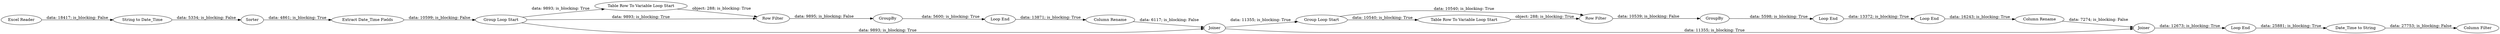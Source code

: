 digraph {
	"7186040821006493935_32" [label="Date_Time to String"]
	"7186040821006493935_23" [label="Column Rename"]
	"7186040821006493935_27" [label="Row Filter"]
	"7186040821006493935_30" [label=GroupBy]
	"7186040821006493935_4" [label="Group Loop Start"]
	"7186040821006493935_33" [label="Column Filter"]
	"7186040821006493935_2" [label="String to Date_Time"]
	"7186040821006493935_22" [label="Loop End"]
	"7186040821006493935_7" [label=Sorter]
	"7186040821006493935_28" [label="Table Row To Variable Loop Start"]
	"7186040821006493935_9" [label="Row Filter"]
	"7186040821006493935_3" [label="Extract Date_Time Fields"]
	"7186040821006493935_5" [label="Loop End"]
	"7186040821006493935_29" [label="Loop End"]
	"7186040821006493935_12" [label=Joiner]
	"7186040821006493935_10" [label="Table Row To Variable Loop Start"]
	"7186040821006493935_31" [label="Loop End"]
	"7186040821006493935_11" [label=GroupBy]
	"7186040821006493935_24" [label="Group Loop Start"]
	"7186040821006493935_26" [label=Joiner]
	"7186040821006493935_1" [label="Excel Reader"]
	"7186040821006493935_25" [label="Column Rename"]
	"7186040821006493935_26" -> "7186040821006493935_22" [label="data: 12673; is_blocking: True"]
	"7186040821006493935_12" -> "7186040821006493935_24" [label="data: 11355; is_blocking: True"]
	"7186040821006493935_11" -> "7186040821006493935_5" [label="data: 5600; is_blocking: True"]
	"7186040821006493935_28" -> "7186040821006493935_27" [label="object: 288; is_blocking: True"]
	"7186040821006493935_10" -> "7186040821006493935_9" [label="object: 288; is_blocking: True"]
	"7186040821006493935_29" -> "7186040821006493935_31" [label="data: 13372; is_blocking: True"]
	"7186040821006493935_25" -> "7186040821006493935_26" [label="data: 7274; is_blocking: False"]
	"7186040821006493935_31" -> "7186040821006493935_25" [label="data: 16243; is_blocking: True"]
	"7186040821006493935_12" -> "7186040821006493935_26" [label="data: 11355; is_blocking: True"]
	"7186040821006493935_23" -> "7186040821006493935_12" [label="data: 6117; is_blocking: False"]
	"7186040821006493935_24" -> "7186040821006493935_28" [label="data: 10540; is_blocking: True"]
	"7186040821006493935_32" -> "7186040821006493935_33" [label="data: 27753; is_blocking: False"]
	"7186040821006493935_9" -> "7186040821006493935_11" [label="data: 9895; is_blocking: False"]
	"7186040821006493935_4" -> "7186040821006493935_9" [label="data: 9893; is_blocking: True"]
	"7186040821006493935_4" -> "7186040821006493935_12" [label="data: 9893; is_blocking: True"]
	"7186040821006493935_5" -> "7186040821006493935_23" [label="data: 13871; is_blocking: True"]
	"7186040821006493935_24" -> "7186040821006493935_27" [label="data: 10540; is_blocking: True"]
	"7186040821006493935_2" -> "7186040821006493935_7" [label="data: 5334; is_blocking: False"]
	"7186040821006493935_4" -> "7186040821006493935_10" [label="data: 9893; is_blocking: True"]
	"7186040821006493935_22" -> "7186040821006493935_32" [label="data: 25881; is_blocking: True"]
	"7186040821006493935_1" -> "7186040821006493935_2" [label="data: 18417; is_blocking: False"]
	"7186040821006493935_27" -> "7186040821006493935_30" [label="data: 10539; is_blocking: False"]
	"7186040821006493935_30" -> "7186040821006493935_29" [label="data: 5598; is_blocking: True"]
	"7186040821006493935_3" -> "7186040821006493935_4" [label="data: 10599; is_blocking: False"]
	"7186040821006493935_7" -> "7186040821006493935_3" [label="data: 4861; is_blocking: True"]
	rankdir=LR
}
